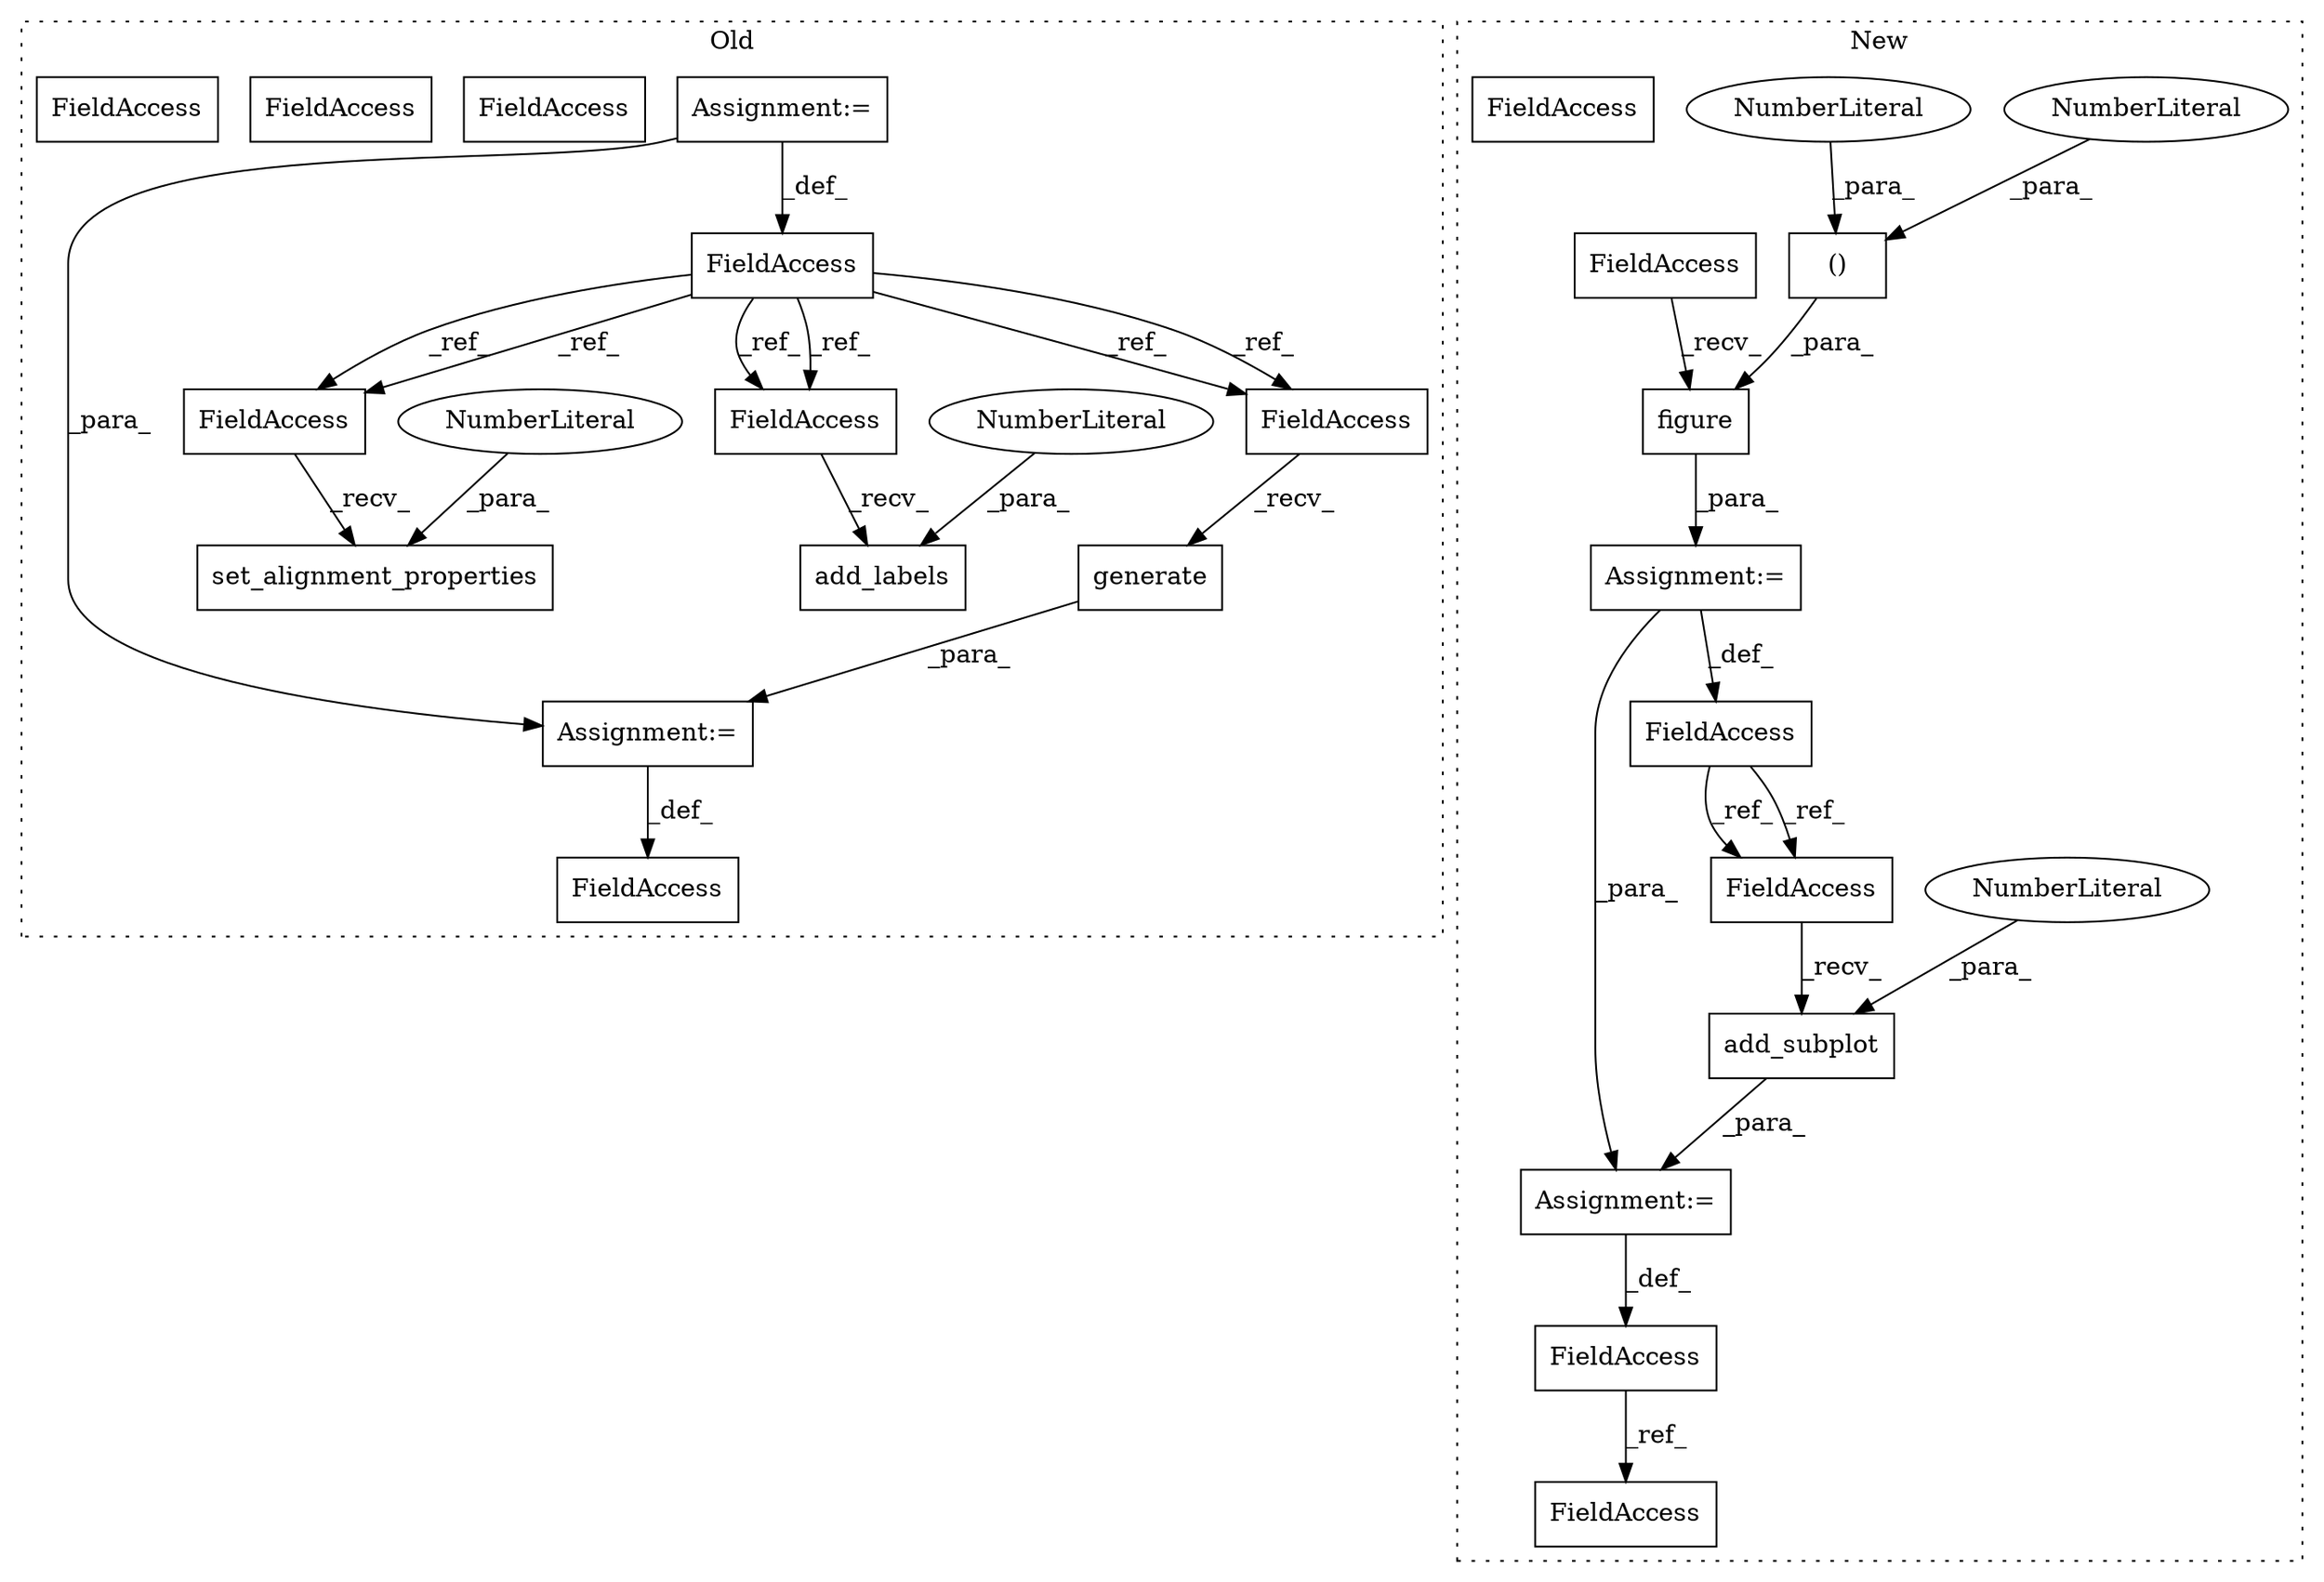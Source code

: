 digraph G {
subgraph cluster0 {
1 [label="add_labels" a="32" s="4760,4782" l="11,1" shape="box"];
10 [label="Assignment:=" a="7" s="4599" l="1" shape="box"];
11 [label="generate" a="32" s="4935" l="10" shape="box"];
12 [label="set_alignment_properties" a="32" s="4690,4742" l="30,1" shape="box"];
13 [label="NumberLiteral" a="34" s="4738" l="2" shape="ellipse"];
14 [label="Assignment:=" a="7" s="4923" l="1" shape="box"];
16 [label="FieldAccess" a="22" s="4924" l="10" shape="box"];
17 [label="NumberLiteral" a="34" s="4780" l="2" shape="ellipse"];
18 [label="FieldAccess" a="22" s="4917" l="6" shape="box"];
21 [label="FieldAccess" a="22" s="4589" l="10" shape="box"];
22 [label="FieldAccess" a="22" s="4749" l="10" shape="box"];
23 [label="FieldAccess" a="22" s="4679" l="10" shape="box"];
27 [label="FieldAccess" a="22" s="4924" l="10" shape="box"];
28 [label="FieldAccess" a="22" s="4679" l="10" shape="box"];
29 [label="FieldAccess" a="22" s="4749" l="10" shape="box"];
label = "Old";
style="dotted";
}
subgraph cluster1 {
2 [label="()" a="106" s="4623" l="18" shape="box"];
3 [label="add_subplot" a="32" s="4656,4671" l="12,1" shape="box"];
4 [label="NumberLiteral" a="34" s="4639" l="2" shape="ellipse"];
5 [label="NumberLiteral" a="34" s="4668" l="3" shape="ellipse"];
6 [label="NumberLiteral" a="34" s="4623" l="3" shape="ellipse"];
7 [label="figure" a="32" s="4611,4641" l="12,2" shape="box"];
8 [label="FieldAccess" a="22" s="4593" l="10" shape="box"];
9 [label="Assignment:=" a="7" s="4592" l="1" shape="box"];
15 [label="Assignment:=" a="7" s="4651" l="1" shape="box"];
19 [label="FieldAccess" a="22" s="4652" l="3" shape="box"];
20 [label="FieldAccess" a="22" s="4649" l="2" shape="box"];
24 [label="FieldAccess" a="22" s="4736" l="2" shape="box"];
25 [label="FieldAccess" a="22" s="4589" l="3" shape="box"];
26 [label="FieldAccess" a="22" s="4652" l="3" shape="box"];
label = "New";
style="dotted";
}
2 -> 7 [label="_para_"];
3 -> 15 [label="_para_"];
4 -> 2 [label="_para_"];
5 -> 3 [label="_para_"];
6 -> 2 [label="_para_"];
7 -> 9 [label="_para_"];
8 -> 7 [label="_recv_"];
9 -> 15 [label="_para_"];
9 -> 25 [label="_def_"];
10 -> 14 [label="_para_"];
10 -> 21 [label="_def_"];
11 -> 14 [label="_para_"];
13 -> 12 [label="_para_"];
14 -> 18 [label="_def_"];
15 -> 20 [label="_def_"];
17 -> 1 [label="_para_"];
20 -> 24 [label="_ref_"];
21 -> 27 [label="_ref_"];
21 -> 28 [label="_ref_"];
21 -> 29 [label="_ref_"];
21 -> 29 [label="_ref_"];
21 -> 27 [label="_ref_"];
21 -> 28 [label="_ref_"];
25 -> 26 [label="_ref_"];
25 -> 26 [label="_ref_"];
26 -> 3 [label="_recv_"];
27 -> 11 [label="_recv_"];
28 -> 12 [label="_recv_"];
29 -> 1 [label="_recv_"];
}